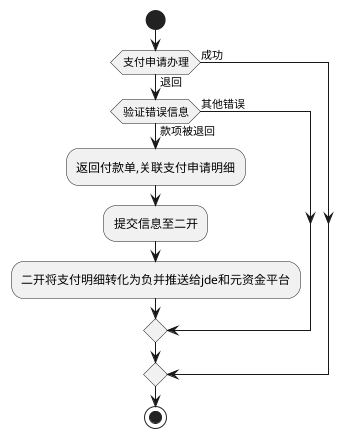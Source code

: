@startuml
start

if (支付申请办理) then (成功)
else (退回)
  if(验证错误信息) then(其他错误)
  else (款项被退回);
  :返回付款单,关联支付申请明细;
  :提交信息至二开;
  :二开将支付明细转化为负并推送给jde和元资金平台;

endif
endif
stop
@enduml
